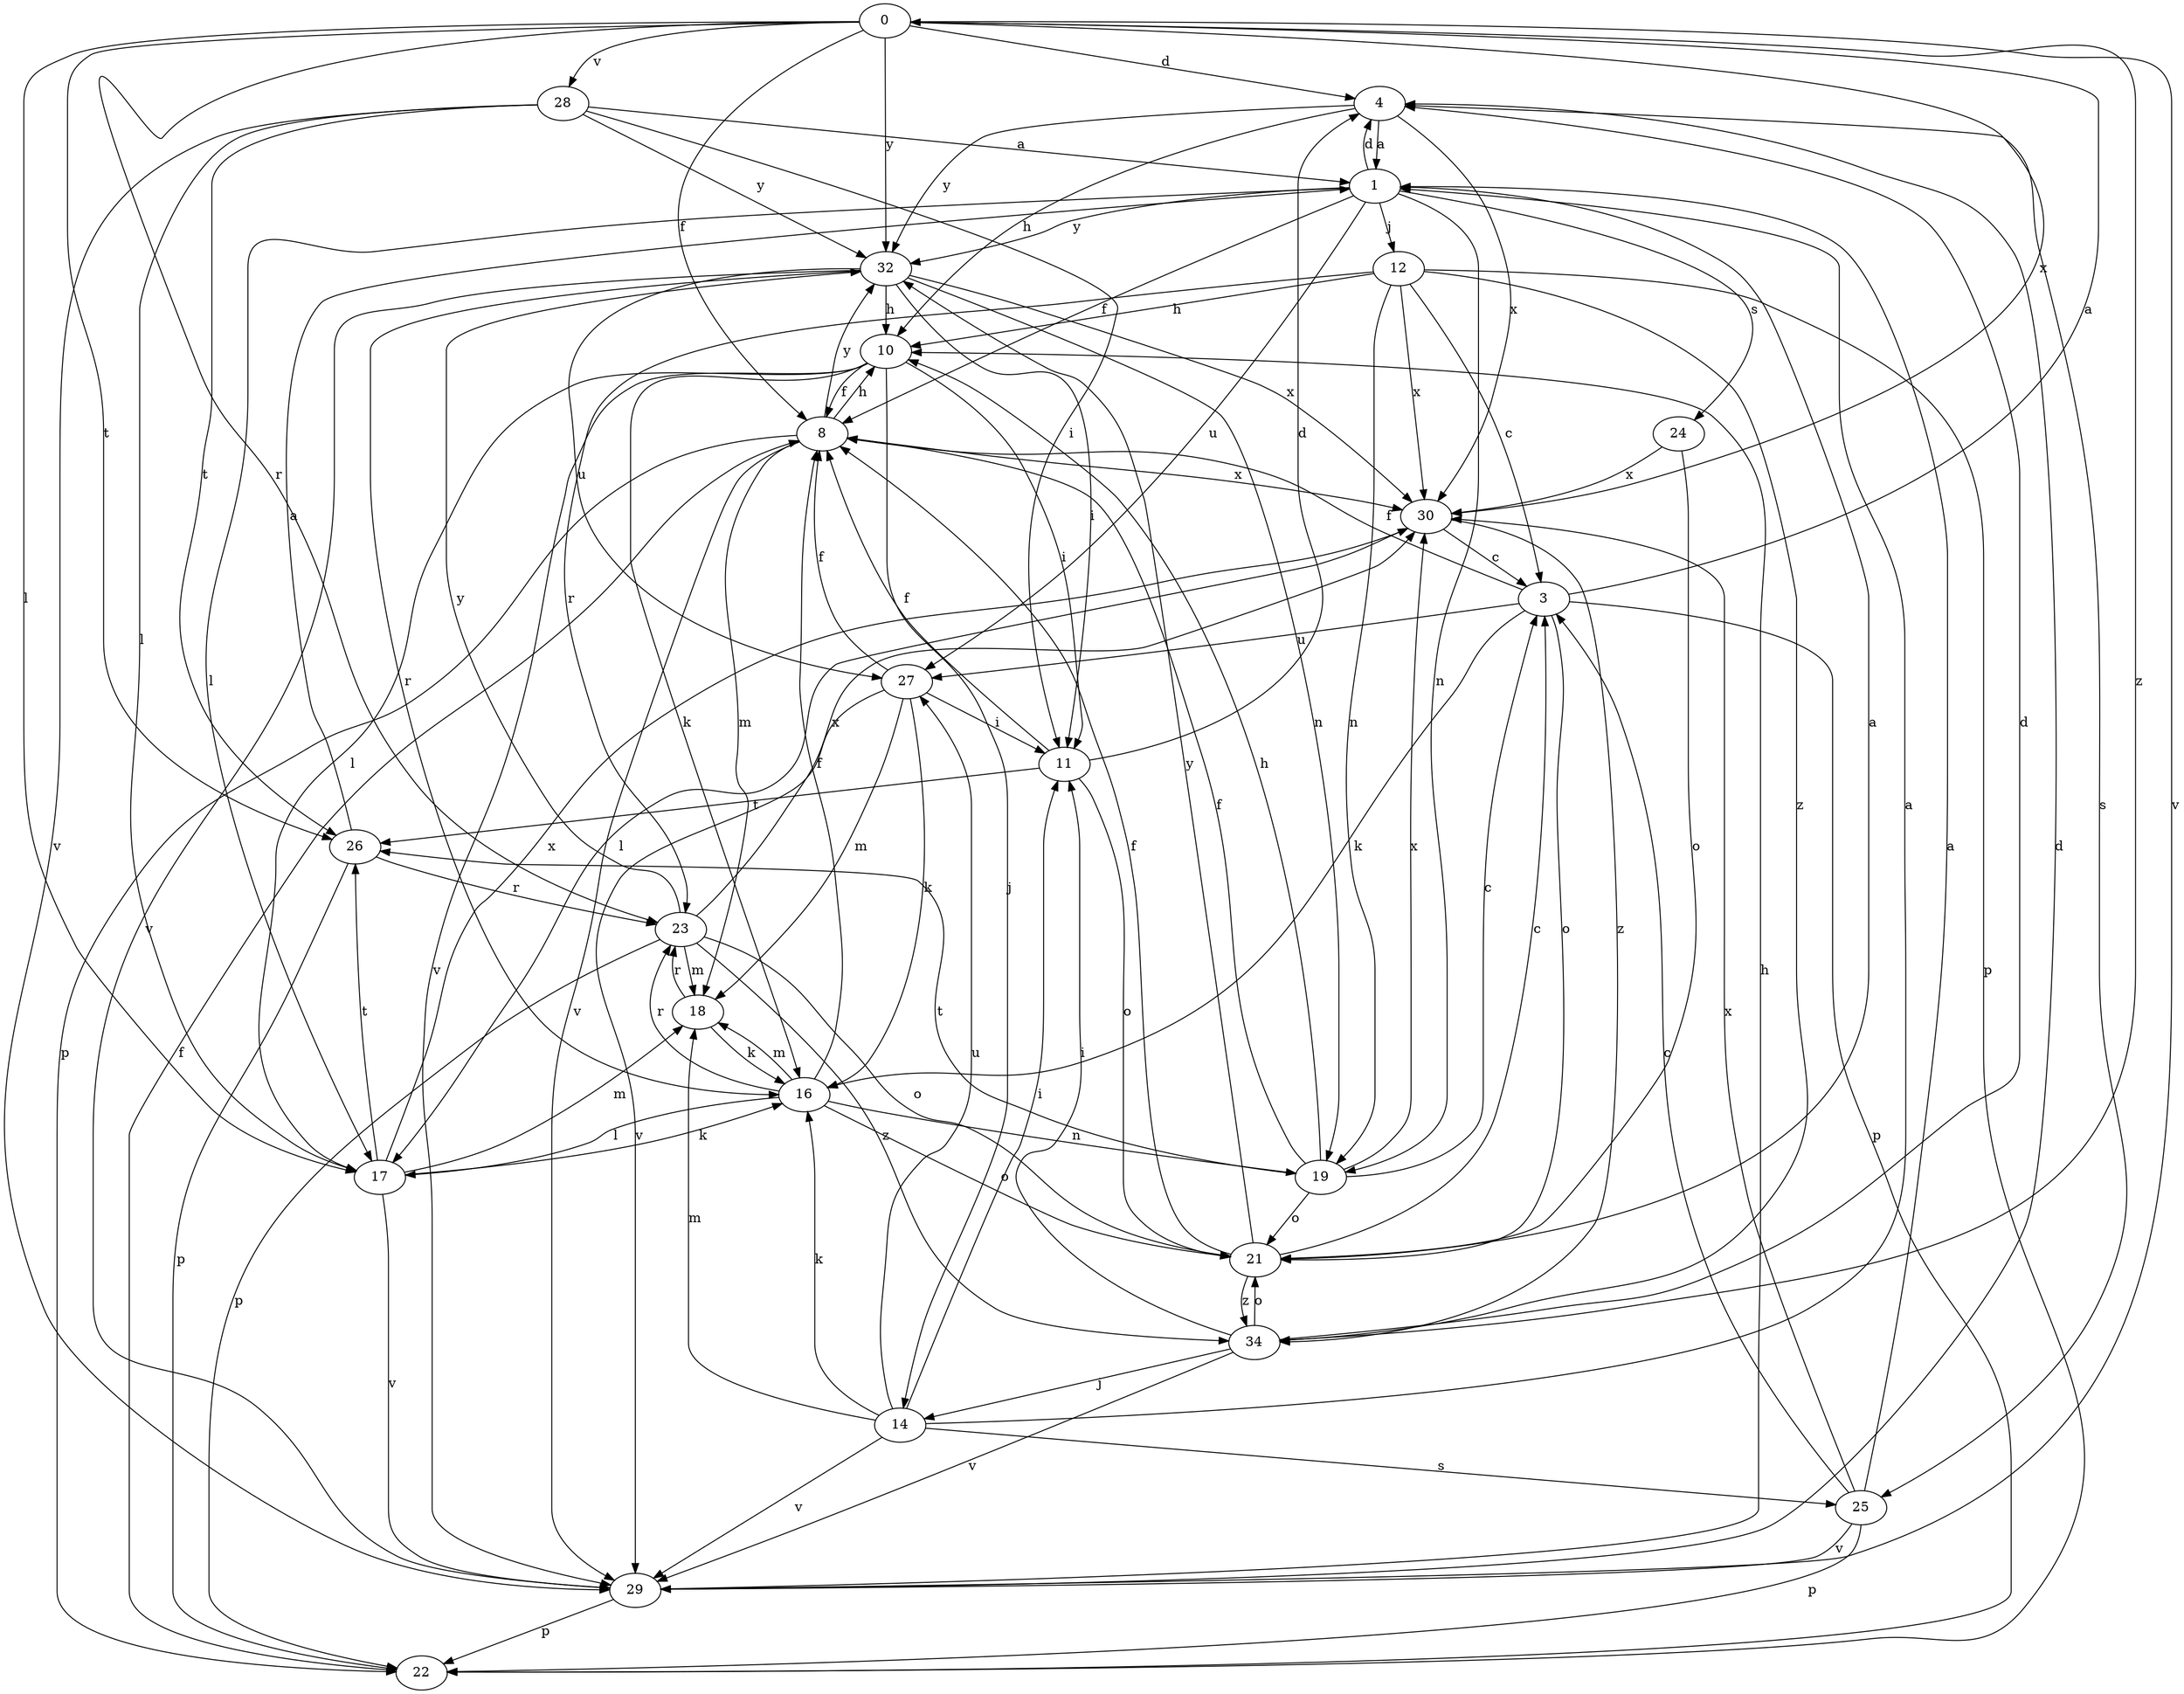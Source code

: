 strict digraph  {
0;
1;
3;
4;
8;
10;
11;
12;
14;
16;
17;
18;
19;
21;
22;
23;
24;
25;
26;
27;
28;
29;
30;
32;
34;
0 -> 4  [label=d];
0 -> 8  [label=f];
0 -> 17  [label=l];
0 -> 23  [label=r];
0 -> 26  [label=t];
0 -> 28  [label=v];
0 -> 29  [label=v];
0 -> 30  [label=x];
0 -> 32  [label=y];
0 -> 34  [label=z];
1 -> 4  [label=d];
1 -> 8  [label=f];
1 -> 12  [label=j];
1 -> 17  [label=l];
1 -> 19  [label=n];
1 -> 24  [label=s];
1 -> 27  [label=u];
1 -> 32  [label=y];
3 -> 0  [label=a];
3 -> 8  [label=f];
3 -> 16  [label=k];
3 -> 21  [label=o];
3 -> 22  [label=p];
3 -> 27  [label=u];
4 -> 1  [label=a];
4 -> 10  [label=h];
4 -> 25  [label=s];
4 -> 30  [label=x];
4 -> 32  [label=y];
8 -> 10  [label=h];
8 -> 18  [label=m];
8 -> 22  [label=p];
8 -> 29  [label=v];
8 -> 30  [label=x];
8 -> 32  [label=y];
10 -> 8  [label=f];
10 -> 11  [label=i];
10 -> 14  [label=j];
10 -> 16  [label=k];
10 -> 17  [label=l];
10 -> 29  [label=v];
11 -> 4  [label=d];
11 -> 8  [label=f];
11 -> 21  [label=o];
11 -> 26  [label=t];
12 -> 3  [label=c];
12 -> 10  [label=h];
12 -> 19  [label=n];
12 -> 22  [label=p];
12 -> 23  [label=r];
12 -> 30  [label=x];
12 -> 34  [label=z];
14 -> 1  [label=a];
14 -> 11  [label=i];
14 -> 16  [label=k];
14 -> 18  [label=m];
14 -> 25  [label=s];
14 -> 27  [label=u];
14 -> 29  [label=v];
16 -> 8  [label=f];
16 -> 17  [label=l];
16 -> 18  [label=m];
16 -> 19  [label=n];
16 -> 21  [label=o];
16 -> 23  [label=r];
17 -> 16  [label=k];
17 -> 18  [label=m];
17 -> 26  [label=t];
17 -> 29  [label=v];
17 -> 30  [label=x];
18 -> 16  [label=k];
18 -> 23  [label=r];
19 -> 3  [label=c];
19 -> 8  [label=f];
19 -> 10  [label=h];
19 -> 21  [label=o];
19 -> 26  [label=t];
19 -> 30  [label=x];
21 -> 1  [label=a];
21 -> 3  [label=c];
21 -> 8  [label=f];
21 -> 32  [label=y];
21 -> 34  [label=z];
22 -> 8  [label=f];
23 -> 18  [label=m];
23 -> 21  [label=o];
23 -> 22  [label=p];
23 -> 30  [label=x];
23 -> 32  [label=y];
23 -> 34  [label=z];
24 -> 21  [label=o];
24 -> 30  [label=x];
25 -> 1  [label=a];
25 -> 3  [label=c];
25 -> 22  [label=p];
25 -> 29  [label=v];
25 -> 30  [label=x];
26 -> 1  [label=a];
26 -> 22  [label=p];
26 -> 23  [label=r];
27 -> 8  [label=f];
27 -> 11  [label=i];
27 -> 16  [label=k];
27 -> 18  [label=m];
27 -> 29  [label=v];
28 -> 1  [label=a];
28 -> 11  [label=i];
28 -> 17  [label=l];
28 -> 26  [label=t];
28 -> 29  [label=v];
28 -> 32  [label=y];
29 -> 4  [label=d];
29 -> 10  [label=h];
29 -> 22  [label=p];
30 -> 3  [label=c];
30 -> 17  [label=l];
30 -> 34  [label=z];
32 -> 10  [label=h];
32 -> 11  [label=i];
32 -> 19  [label=n];
32 -> 27  [label=u];
32 -> 29  [label=v];
32 -> 30  [label=x];
32 -> 16  [label=r];
34 -> 4  [label=d];
34 -> 11  [label=i];
34 -> 14  [label=j];
34 -> 21  [label=o];
34 -> 29  [label=v];
}
